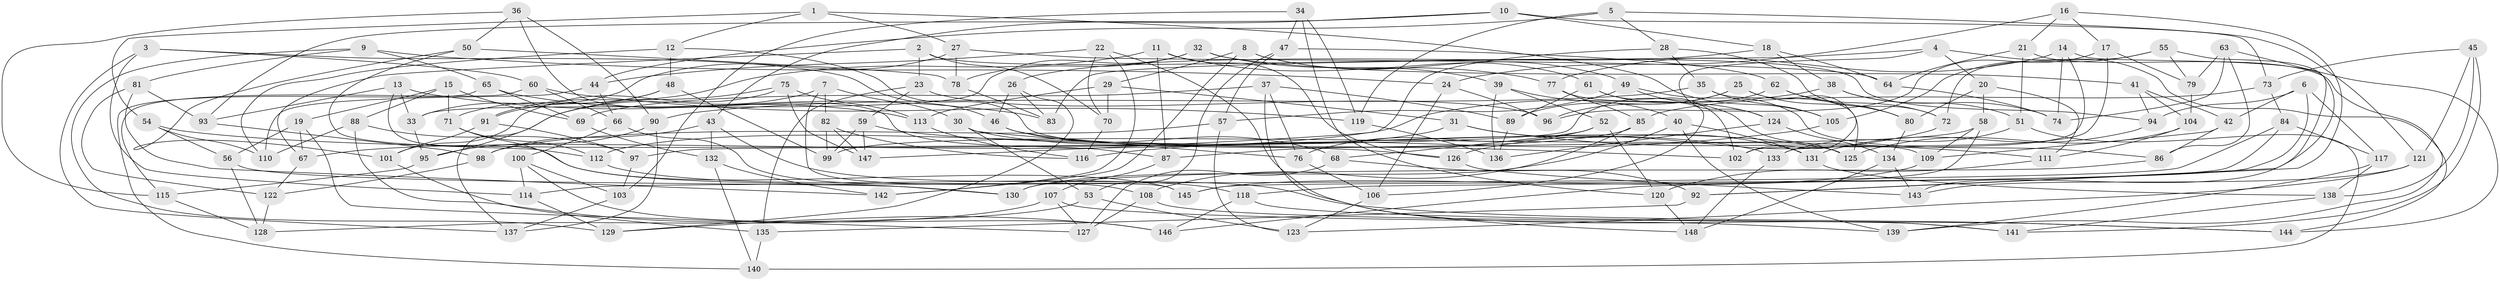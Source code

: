 // Generated by graph-tools (version 1.1) at 2025/26/03/09/25 03:26:52]
// undirected, 148 vertices, 296 edges
graph export_dot {
graph [start="1"]
  node [color=gray90,style=filled];
  1;
  2;
  3;
  4;
  5;
  6;
  7;
  8;
  9;
  10;
  11;
  12;
  13;
  14;
  15;
  16;
  17;
  18;
  19;
  20;
  21;
  22;
  23;
  24;
  25;
  26;
  27;
  28;
  29;
  30;
  31;
  32;
  33;
  34;
  35;
  36;
  37;
  38;
  39;
  40;
  41;
  42;
  43;
  44;
  45;
  46;
  47;
  48;
  49;
  50;
  51;
  52;
  53;
  54;
  55;
  56;
  57;
  58;
  59;
  60;
  61;
  62;
  63;
  64;
  65;
  66;
  67;
  68;
  69;
  70;
  71;
  72;
  73;
  74;
  75;
  76;
  77;
  78;
  79;
  80;
  81;
  82;
  83;
  84;
  85;
  86;
  87;
  88;
  89;
  90;
  91;
  92;
  93;
  94;
  95;
  96;
  97;
  98;
  99;
  100;
  101;
  102;
  103;
  104;
  105;
  106;
  107;
  108;
  109;
  110;
  111;
  112;
  113;
  114;
  115;
  116;
  117;
  118;
  119;
  120;
  121;
  122;
  123;
  124;
  125;
  126;
  127;
  128;
  129;
  130;
  131;
  132;
  133;
  134;
  135;
  136;
  137;
  138;
  139;
  140;
  141;
  142;
  143;
  144;
  145;
  146;
  147;
  148;
  1 -- 12;
  1 -- 105;
  1 -- 54;
  1 -- 27;
  2 -- 23;
  2 -- 70;
  2 -- 94;
  2 -- 67;
  3 -- 60;
  3 -- 46;
  3 -- 137;
  3 -- 114;
  4 -- 20;
  4 -- 83;
  4 -- 144;
  4 -- 124;
  5 -- 28;
  5 -- 121;
  5 -- 44;
  5 -- 119;
  6 -- 42;
  6 -- 118;
  6 -- 117;
  6 -- 94;
  7 -- 82;
  7 -- 145;
  7 -- 30;
  7 -- 95;
  8 -- 142;
  8 -- 29;
  8 -- 49;
  8 -- 61;
  9 -- 65;
  9 -- 129;
  9 -- 81;
  9 -- 24;
  10 -- 18;
  10 -- 43;
  10 -- 73;
  10 -- 93;
  11 -- 87;
  11 -- 91;
  11 -- 126;
  11 -- 77;
  12 -- 109;
  12 -- 110;
  12 -- 48;
  13 -- 145;
  13 -- 93;
  13 -- 33;
  13 -- 83;
  14 -- 77;
  14 -- 102;
  14 -- 143;
  14 -- 74;
  15 -- 69;
  15 -- 71;
  15 -- 88;
  15 -- 19;
  16 -- 24;
  16 -- 92;
  16 -- 21;
  16 -- 17;
  17 -- 79;
  17 -- 133;
  17 -- 96;
  18 -- 64;
  18 -- 26;
  18 -- 38;
  19 -- 56;
  19 -- 67;
  19 -- 127;
  20 -- 111;
  20 -- 80;
  20 -- 58;
  21 -- 51;
  21 -- 64;
  21 -- 139;
  22 -- 70;
  22 -- 141;
  22 -- 44;
  22 -- 142;
  23 -- 59;
  23 -- 96;
  23 -- 135;
  24 -- 96;
  24 -- 106;
  25 -- 89;
  25 -- 102;
  25 -- 96;
  25 -- 80;
  26 -- 129;
  26 -- 83;
  26 -- 46;
  27 -- 33;
  27 -- 64;
  27 -- 78;
  28 -- 72;
  28 -- 35;
  28 -- 147;
  29 -- 31;
  29 -- 113;
  29 -- 70;
  30 -- 76;
  30 -- 133;
  30 -- 53;
  31 -- 131;
  31 -- 112;
  31 -- 111;
  32 -- 39;
  32 -- 78;
  32 -- 33;
  32 -- 41;
  33 -- 95;
  34 -- 119;
  34 -- 47;
  34 -- 120;
  34 -- 103;
  35 -- 125;
  35 -- 105;
  35 -- 90;
  36 -- 50;
  36 -- 115;
  36 -- 90;
  36 -- 87;
  37 -- 76;
  37 -- 89;
  37 -- 148;
  37 -- 69;
  38 -- 67;
  38 -- 74;
  38 -- 51;
  39 -- 136;
  39 -- 52;
  39 -- 40;
  40 -- 131;
  40 -- 139;
  40 -- 130;
  41 -- 42;
  41 -- 94;
  41 -- 104;
  42 -- 109;
  42 -- 86;
  43 -- 98;
  43 -- 132;
  43 -- 144;
  44 -- 66;
  44 -- 110;
  45 -- 141;
  45 -- 138;
  45 -- 73;
  45 -- 121;
  46 -- 125;
  46 -- 68;
  47 -- 57;
  47 -- 62;
  47 -- 53;
  48 -- 99;
  48 -- 71;
  48 -- 91;
  49 -- 86;
  49 -- 57;
  49 -- 124;
  50 -- 101;
  50 -- 78;
  50 -- 112;
  51 -- 133;
  51 -- 140;
  52 -- 76;
  52 -- 68;
  52 -- 120;
  53 -- 123;
  53 -- 129;
  54 -- 110;
  54 -- 126;
  54 -- 56;
  55 -- 79;
  55 -- 72;
  55 -- 92;
  55 -- 105;
  56 -- 130;
  56 -- 128;
  57 -- 123;
  57 -- 98;
  58 -- 99;
  58 -- 109;
  58 -- 146;
  59 -- 147;
  59 -- 102;
  59 -- 99;
  60 -- 115;
  60 -- 119;
  60 -- 66;
  61 -- 89;
  61 -- 125;
  61 -- 102;
  62 -- 72;
  62 -- 80;
  62 -- 97;
  63 -- 74;
  63 -- 144;
  63 -- 86;
  63 -- 79;
  64 -- 74;
  65 -- 140;
  65 -- 113;
  65 -- 69;
  66 -- 108;
  66 -- 100;
  67 -- 122;
  68 -- 127;
  68 -- 92;
  69 -- 132;
  70 -- 116;
  71 -- 112;
  71 -- 130;
  72 -- 126;
  73 -- 85;
  73 -- 84;
  75 -- 147;
  75 -- 137;
  75 -- 101;
  75 -- 113;
  76 -- 106;
  77 -- 85;
  77 -- 106;
  78 -- 83;
  79 -- 104;
  80 -- 134;
  81 -- 122;
  81 -- 93;
  81 -- 142;
  82 -- 147;
  82 -- 99;
  82 -- 116;
  84 -- 145;
  84 -- 114;
  84 -- 117;
  85 -- 108;
  85 -- 87;
  86 -- 130;
  87 -- 107;
  88 -- 146;
  88 -- 97;
  88 -- 110;
  89 -- 136;
  90 -- 137;
  90 -- 95;
  91 -- 97;
  91 -- 101;
  92 -- 135;
  93 -- 98;
  94 -- 131;
  95 -- 115;
  97 -- 103;
  98 -- 122;
  100 -- 103;
  100 -- 114;
  100 -- 146;
  101 -- 135;
  103 -- 137;
  104 -- 125;
  104 -- 111;
  105 -- 116;
  106 -- 123;
  107 -- 127;
  107 -- 139;
  107 -- 128;
  108 -- 127;
  108 -- 141;
  109 -- 145;
  111 -- 120;
  112 -- 118;
  113 -- 116;
  114 -- 129;
  115 -- 128;
  117 -- 139;
  117 -- 138;
  118 -- 146;
  118 -- 144;
  119 -- 136;
  120 -- 148;
  121 -- 143;
  121 -- 123;
  122 -- 128;
  124 -- 134;
  124 -- 136;
  126 -- 143;
  131 -- 138;
  132 -- 140;
  132 -- 142;
  133 -- 148;
  134 -- 143;
  134 -- 148;
  135 -- 140;
  138 -- 141;
}
